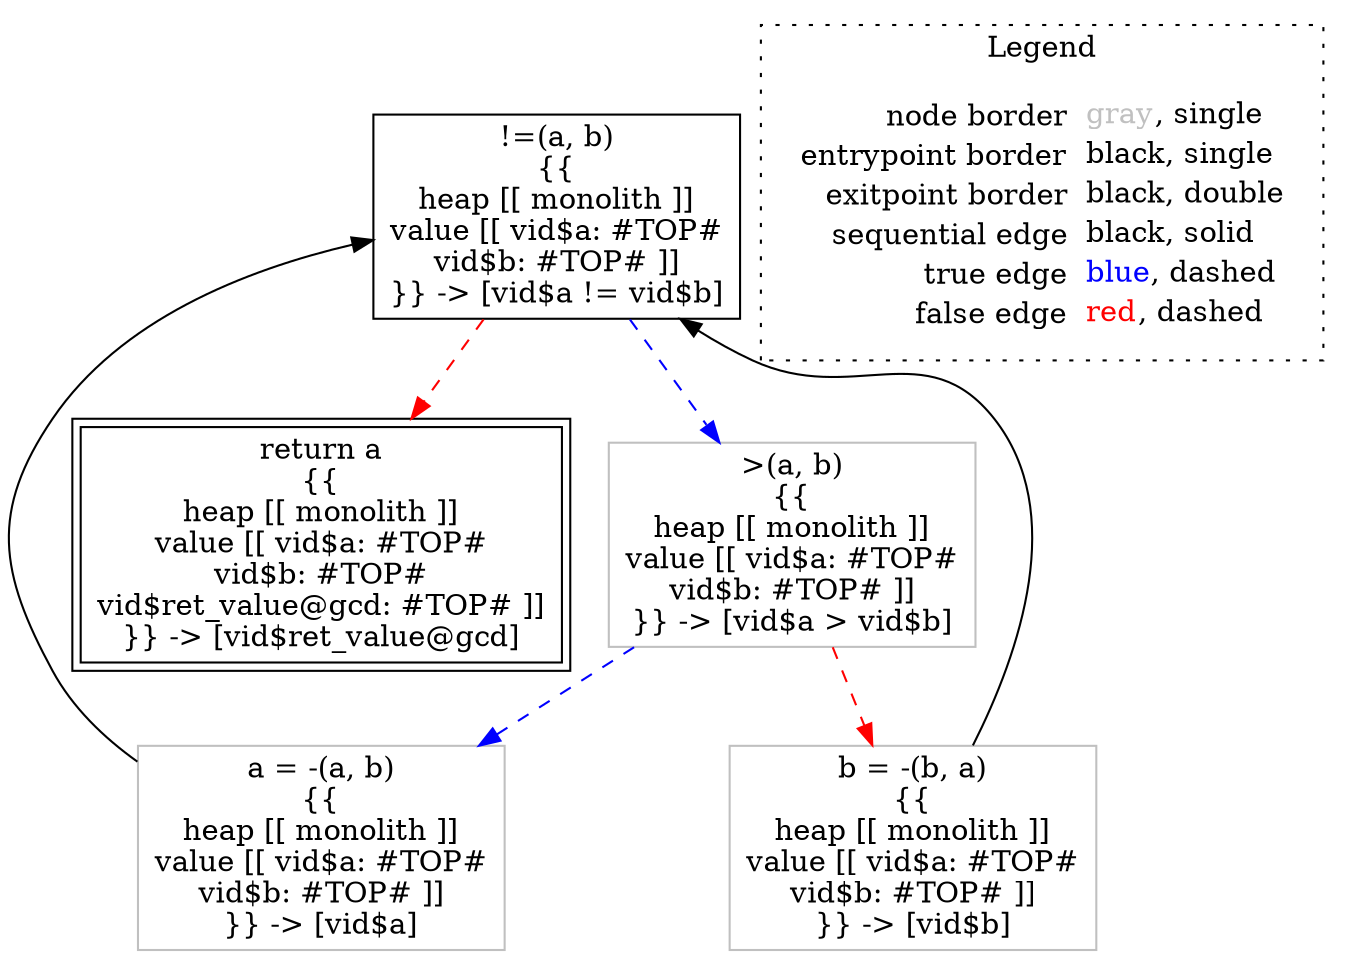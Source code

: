 digraph {
	"node0" [shape="rect",color="black",label=<!=(a, b)<BR/>{{<BR/>heap [[ monolith ]]<BR/>value [[ vid$a: #TOP#<BR/>vid$b: #TOP# ]]<BR/>}} -&gt; [vid$a != vid$b]>];
	"node1" [shape="rect",color="gray",label=<a = -(a, b)<BR/>{{<BR/>heap [[ monolith ]]<BR/>value [[ vid$a: #TOP#<BR/>vid$b: #TOP# ]]<BR/>}} -&gt; [vid$a]>];
	"node2" [shape="rect",color="gray",label=<&gt;(a, b)<BR/>{{<BR/>heap [[ monolith ]]<BR/>value [[ vid$a: #TOP#<BR/>vid$b: #TOP# ]]<BR/>}} -&gt; [vid$a &gt; vid$b]>];
	"node3" [shape="rect",color="black",peripheries="2",label=<return a<BR/>{{<BR/>heap [[ monolith ]]<BR/>value [[ vid$a: #TOP#<BR/>vid$b: #TOP#<BR/>vid$ret_value@gcd: #TOP# ]]<BR/>}} -&gt; [vid$ret_value@gcd]>];
	"node4" [shape="rect",color="gray",label=<b = -(b, a)<BR/>{{<BR/>heap [[ monolith ]]<BR/>value [[ vid$a: #TOP#<BR/>vid$b: #TOP# ]]<BR/>}} -&gt; [vid$b]>];
	"node0" -> "node2" [color="blue",style="dashed"];
	"node0" -> "node3" [color="red",style="dashed"];
	"node1" -> "node0" [color="black"];
	"node2" -> "node1" [color="blue",style="dashed"];
	"node2" -> "node4" [color="red",style="dashed"];
	"node4" -> "node0" [color="black"];
subgraph cluster_legend {
	label="Legend";
	style=dotted;
	node [shape=plaintext];
	"legend" [label=<<table border="0" cellpadding="2" cellspacing="0" cellborder="0"><tr><td align="right">node border&nbsp;</td><td align="left"><font color="gray">gray</font>, single</td></tr><tr><td align="right">entrypoint border&nbsp;</td><td align="left"><font color="black">black</font>, single</td></tr><tr><td align="right">exitpoint border&nbsp;</td><td align="left"><font color="black">black</font>, double</td></tr><tr><td align="right">sequential edge&nbsp;</td><td align="left"><font color="black">black</font>, solid</td></tr><tr><td align="right">true edge&nbsp;</td><td align="left"><font color="blue">blue</font>, dashed</td></tr><tr><td align="right">false edge&nbsp;</td><td align="left"><font color="red">red</font>, dashed</td></tr></table>>];
}

}
